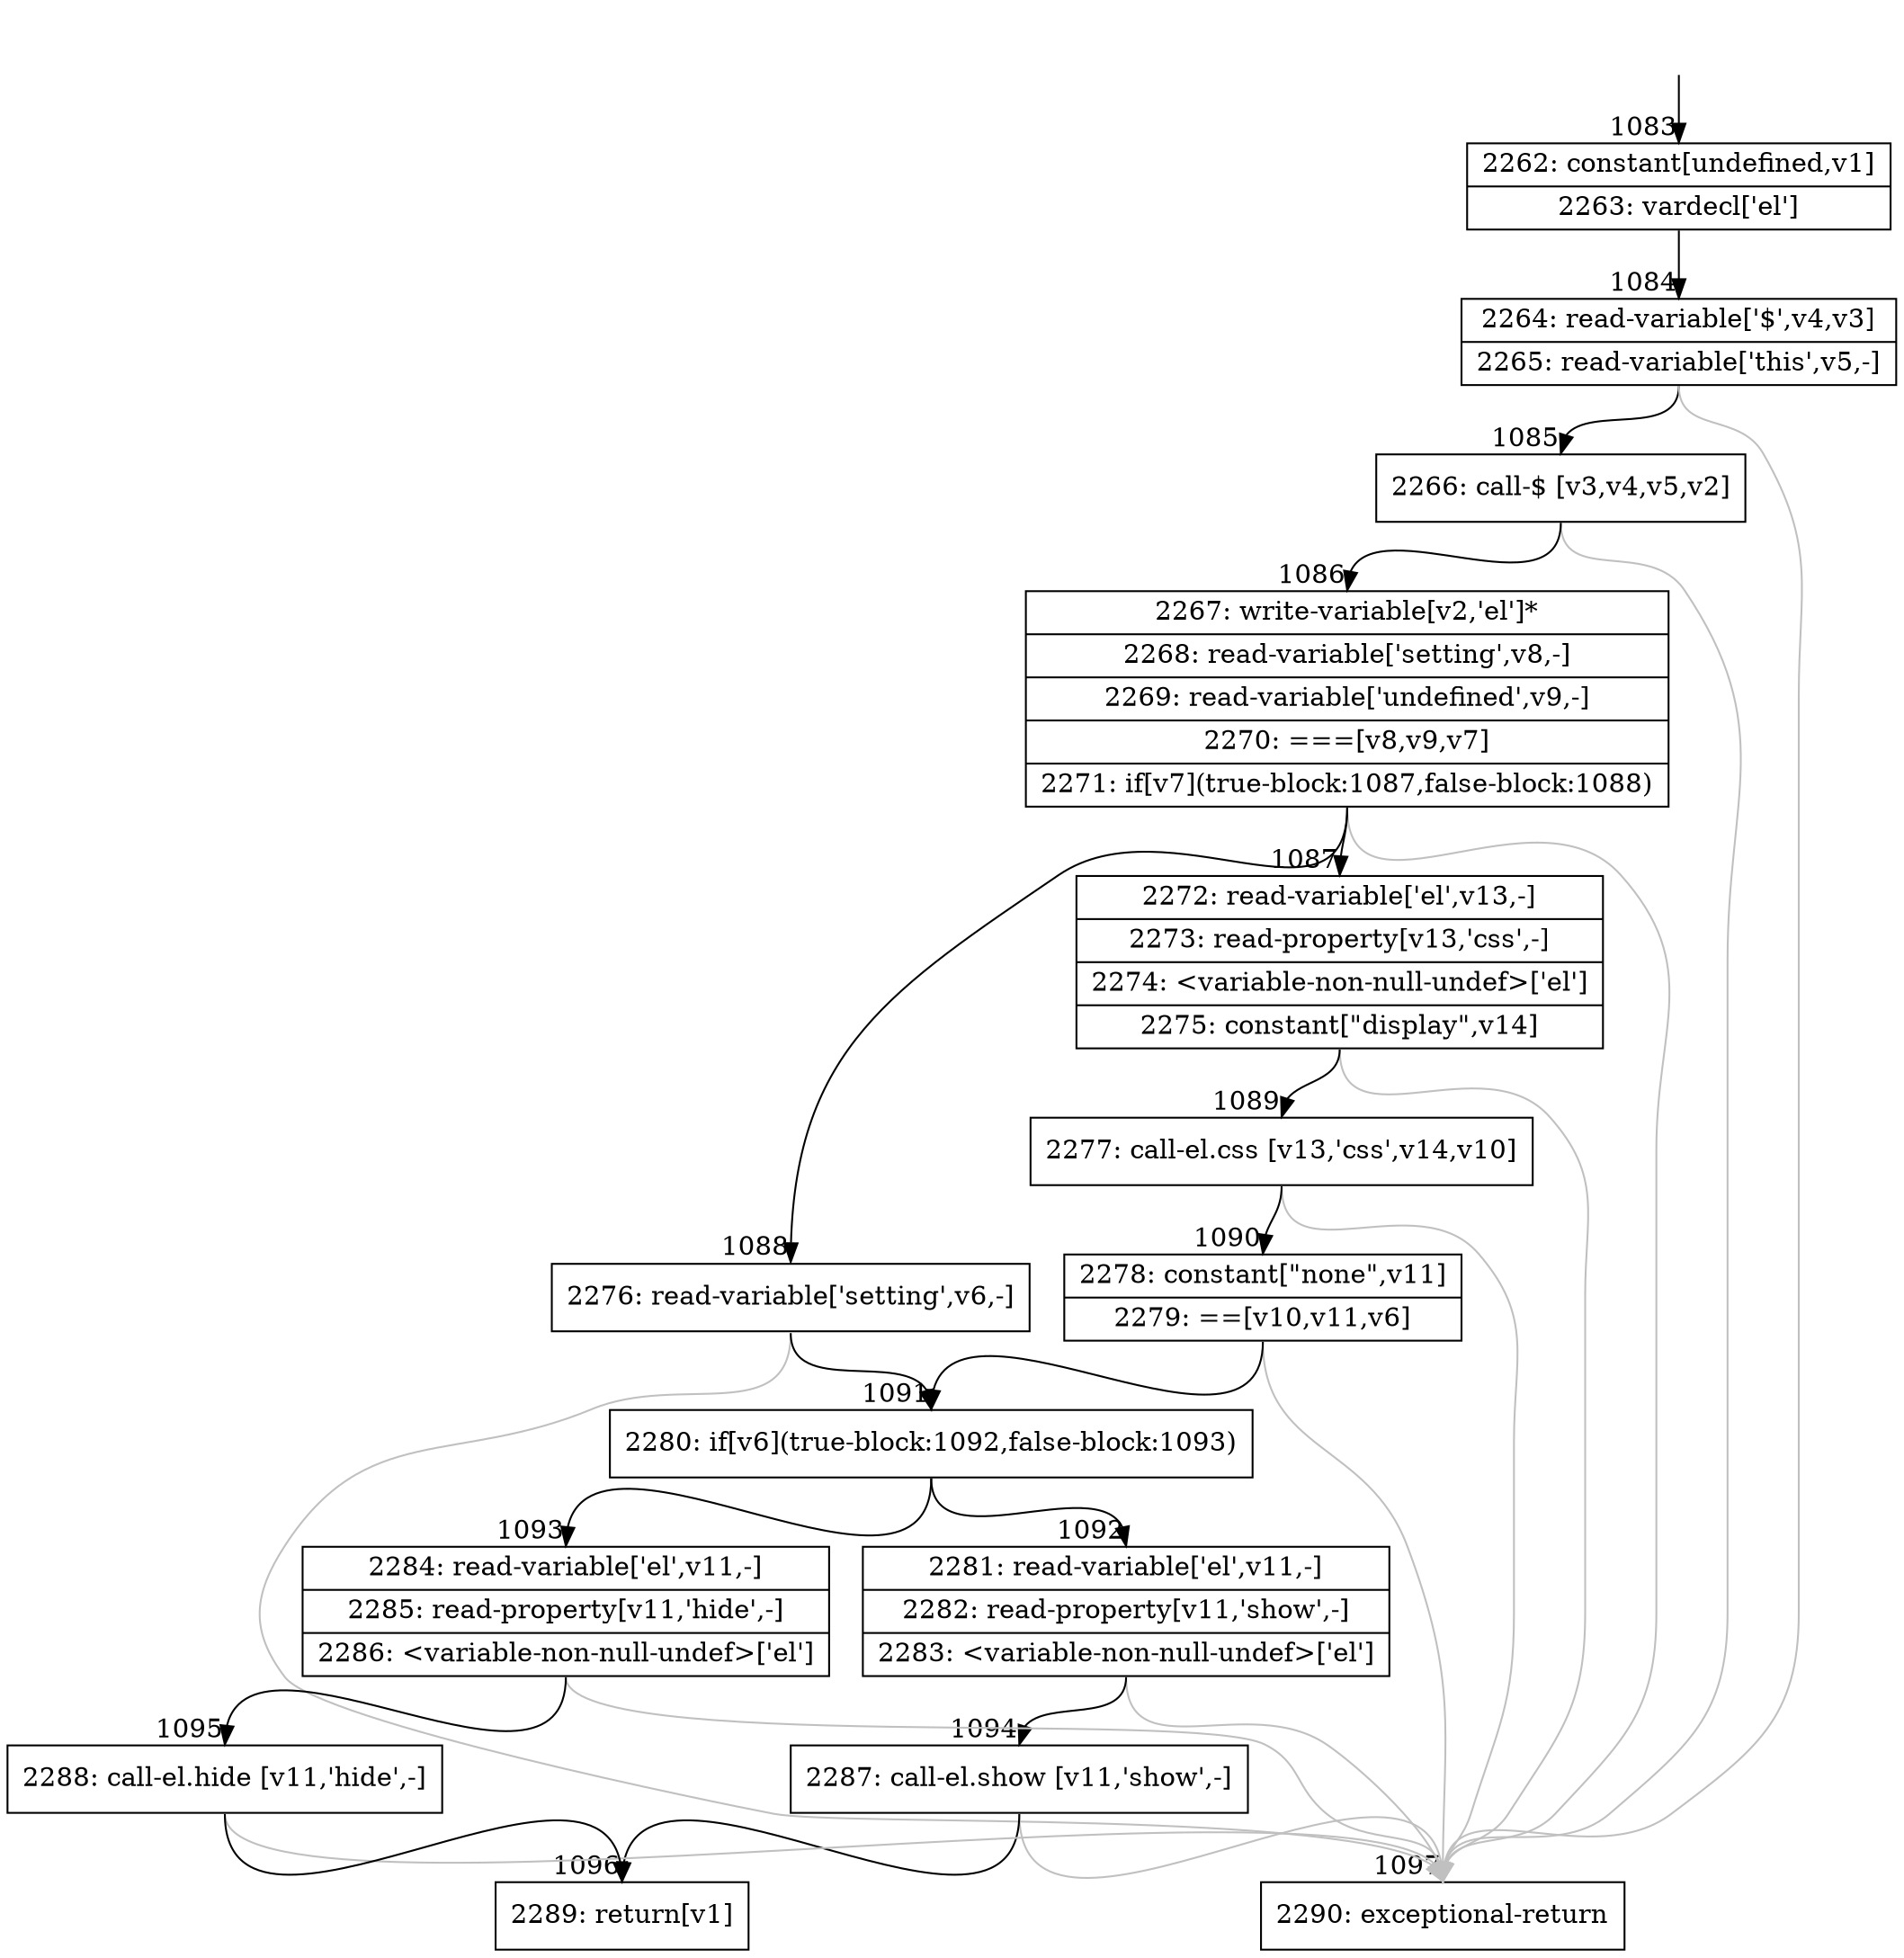 digraph {
rankdir="TD"
BB_entry106[shape=none,label=""];
BB_entry106 -> BB1083 [tailport=s, headport=n, headlabel="    1083"]
BB1083 [shape=record label="{2262: constant[undefined,v1]|2263: vardecl['el']}" ] 
BB1083 -> BB1084 [tailport=s, headport=n, headlabel="      1084"]
BB1084 [shape=record label="{2264: read-variable['$',v4,v3]|2265: read-variable['this',v5,-]}" ] 
BB1084 -> BB1085 [tailport=s, headport=n, headlabel="      1085"]
BB1084 -> BB1097 [tailport=s, headport=n, color=gray, headlabel="      1097"]
BB1085 [shape=record label="{2266: call-$ [v3,v4,v5,v2]}" ] 
BB1085 -> BB1086 [tailport=s, headport=n, headlabel="      1086"]
BB1085 -> BB1097 [tailport=s, headport=n, color=gray]
BB1086 [shape=record label="{2267: write-variable[v2,'el']*|2268: read-variable['setting',v8,-]|2269: read-variable['undefined',v9,-]|2270: ===[v8,v9,v7]|2271: if[v7](true-block:1087,false-block:1088)}" ] 
BB1086 -> BB1087 [tailport=s, headport=n, headlabel="      1087"]
BB1086 -> BB1088 [tailport=s, headport=n, headlabel="      1088"]
BB1086 -> BB1097 [tailport=s, headport=n, color=gray]
BB1087 [shape=record label="{2272: read-variable['el',v13,-]|2273: read-property[v13,'css',-]|2274: \<variable-non-null-undef\>['el']|2275: constant[\"display\",v14]}" ] 
BB1087 -> BB1089 [tailport=s, headport=n, headlabel="      1089"]
BB1087 -> BB1097 [tailport=s, headport=n, color=gray]
BB1088 [shape=record label="{2276: read-variable['setting',v6,-]}" ] 
BB1088 -> BB1091 [tailport=s, headport=n, headlabel="      1091"]
BB1088 -> BB1097 [tailport=s, headport=n, color=gray]
BB1089 [shape=record label="{2277: call-el.css [v13,'css',v14,v10]}" ] 
BB1089 -> BB1090 [tailport=s, headport=n, headlabel="      1090"]
BB1089 -> BB1097 [tailport=s, headport=n, color=gray]
BB1090 [shape=record label="{2278: constant[\"none\",v11]|2279: ==[v10,v11,v6]}" ] 
BB1090 -> BB1091 [tailport=s, headport=n]
BB1090 -> BB1097 [tailport=s, headport=n, color=gray]
BB1091 [shape=record label="{2280: if[v6](true-block:1092,false-block:1093)}" ] 
BB1091 -> BB1092 [tailport=s, headport=n, headlabel="      1092"]
BB1091 -> BB1093 [tailport=s, headport=n, headlabel="      1093"]
BB1092 [shape=record label="{2281: read-variable['el',v11,-]|2282: read-property[v11,'show',-]|2283: \<variable-non-null-undef\>['el']}" ] 
BB1092 -> BB1094 [tailport=s, headport=n, headlabel="      1094"]
BB1092 -> BB1097 [tailport=s, headport=n, color=gray]
BB1093 [shape=record label="{2284: read-variable['el',v11,-]|2285: read-property[v11,'hide',-]|2286: \<variable-non-null-undef\>['el']}" ] 
BB1093 -> BB1095 [tailport=s, headport=n, headlabel="      1095"]
BB1093 -> BB1097 [tailport=s, headport=n, color=gray]
BB1094 [shape=record label="{2287: call-el.show [v11,'show',-]}" ] 
BB1094 -> BB1096 [tailport=s, headport=n, headlabel="      1096"]
BB1094 -> BB1097 [tailport=s, headport=n, color=gray]
BB1095 [shape=record label="{2288: call-el.hide [v11,'hide',-]}" ] 
BB1095 -> BB1096 [tailport=s, headport=n]
BB1095 -> BB1097 [tailport=s, headport=n, color=gray]
BB1096 [shape=record label="{2289: return[v1]}" ] 
BB1097 [shape=record label="{2290: exceptional-return}" ] 
//#$~ 585
}
